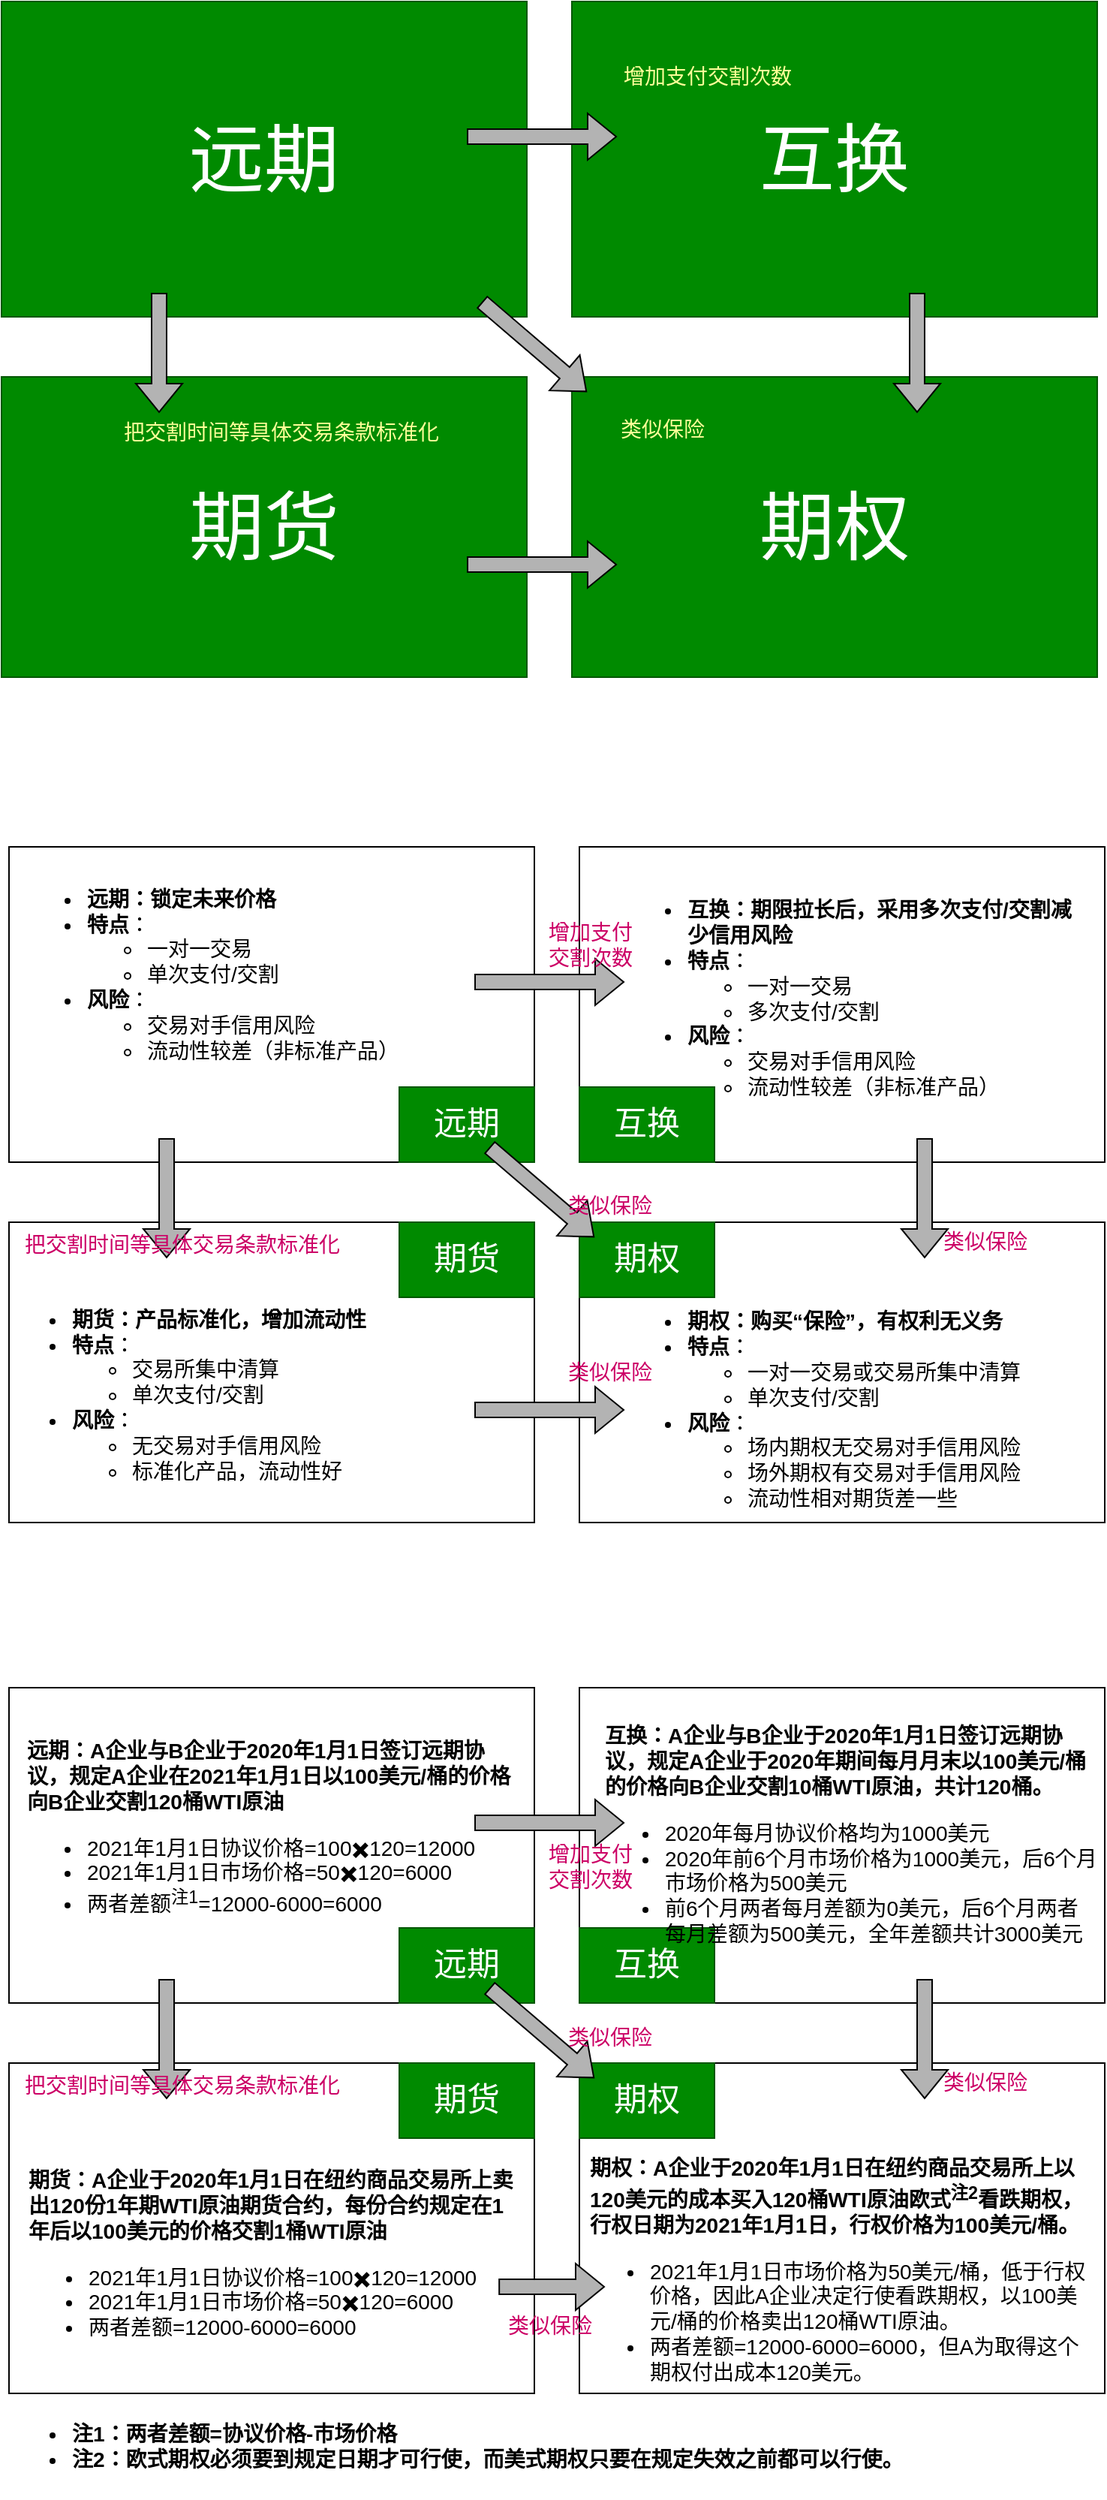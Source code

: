 <mxfile version="20.8.16" type="device"><diagram name="第 1 页" id="2WDbfk1DyFKjuh1685Jk"><mxGraphModel dx="907" dy="1472" grid="0" gridSize="10" guides="1" tooltips="1" connect="1" arrows="1" fold="1" page="0" pageScale="1" pageWidth="827" pageHeight="1169" math="0" shadow="0"><root><mxCell id="0"/><mxCell id="1" parent="0"/><mxCell id="rl89ZQVuZrnq-tbJCZBt-1" value="" style="rounded=0;whiteSpace=wrap;html=1;" parent="1" vertex="1"><mxGeometry x="70" y="80" width="350" height="210" as="geometry"/></mxCell><mxCell id="rl89ZQVuZrnq-tbJCZBt-5" value="远期" style="rounded=0;whiteSpace=wrap;html=1;fontSize=22;fillColor=#008a00;strokeColor=#005700;fontColor=#ffffff;" parent="1" vertex="1"><mxGeometry x="330" y="240" width="90" height="50" as="geometry"/></mxCell><mxCell id="rl89ZQVuZrnq-tbJCZBt-6" value="&lt;ul&gt;&lt;li&gt;&lt;b&gt;远期：锁定未来价格&lt;/b&gt;&lt;/li&gt;&lt;li&gt;&lt;b&gt;特点&lt;/b&gt;：&lt;/li&gt;&lt;ul&gt;&lt;li&gt;&lt;span style=&quot;background-color: initial;&quot;&gt;一对一交易&lt;/span&gt;&lt;/li&gt;&lt;li&gt;单次支付/交割&lt;/li&gt;&lt;/ul&gt;&lt;li&gt;&lt;b&gt;风险&lt;/b&gt;：&lt;/li&gt;&lt;ul&gt;&lt;li&gt;交易对手信用风险&lt;/li&gt;&lt;li&gt;流动性较差（非标准产品）&lt;/li&gt;&lt;/ul&gt;&lt;/ul&gt;&lt;blockquote style=&quot;margin: 0 0 0 40px; border: none; padding: 0px;&quot;&gt;&lt;/blockquote&gt;" style="text;strokeColor=none;fillColor=none;align=left;verticalAlign=middle;whiteSpace=wrap;rounded=0;fontSize=14;labelBackgroundColor=none;labelBorderColor=none;html=1;" parent="1" vertex="1"><mxGeometry x="80" y="90" width="260" height="150" as="geometry"/></mxCell><mxCell id="rl89ZQVuZrnq-tbJCZBt-7" value="" style="rounded=0;whiteSpace=wrap;html=1;" parent="1" vertex="1"><mxGeometry x="70" y="330" width="350" height="200" as="geometry"/></mxCell><mxCell id="rl89ZQVuZrnq-tbJCZBt-8" value="期货" style="rounded=0;whiteSpace=wrap;html=1;fontSize=22;fillColor=#008a00;strokeColor=#005700;fontColor=#ffffff;" parent="1" vertex="1"><mxGeometry x="330" y="330" width="90" height="50" as="geometry"/></mxCell><mxCell id="rl89ZQVuZrnq-tbJCZBt-9" value="&lt;ul&gt;&lt;li&gt;&lt;b&gt;期货：产品标准化，增加流动性&lt;/b&gt;&lt;/li&gt;&lt;li&gt;&lt;b&gt;特点&lt;/b&gt;：&lt;/li&gt;&lt;ul&gt;&lt;li&gt;&lt;span style=&quot;background-color: initial;&quot;&gt;交易所集中清算&lt;/span&gt;&lt;/li&gt;&lt;li&gt;单次支付/交割&lt;/li&gt;&lt;/ul&gt;&lt;li&gt;&lt;b&gt;风险&lt;/b&gt;：&lt;/li&gt;&lt;ul&gt;&lt;li&gt;无交易对手信用风险&lt;/li&gt;&lt;li&gt;标准化产品，流动性好&lt;/li&gt;&lt;/ul&gt;&lt;/ul&gt;&lt;blockquote style=&quot;margin: 0 0 0 40px; border: none; padding: 0px;&quot;&gt;&lt;/blockquote&gt;" style="text;strokeColor=none;fillColor=none;align=left;verticalAlign=middle;whiteSpace=wrap;rounded=0;fontSize=14;labelBackgroundColor=none;labelBorderColor=none;html=1;" parent="1" vertex="1"><mxGeometry x="70" y="370" width="260" height="150" as="geometry"/></mxCell><mxCell id="rl89ZQVuZrnq-tbJCZBt-10" value="" style="rounded=0;whiteSpace=wrap;html=1;" parent="1" vertex="1"><mxGeometry x="450" y="80" width="350" height="210" as="geometry"/></mxCell><mxCell id="rl89ZQVuZrnq-tbJCZBt-11" value="互换" style="rounded=0;whiteSpace=wrap;html=1;fontSize=22;fillColor=#008a00;strokeColor=#005700;fontColor=#ffffff;" parent="1" vertex="1"><mxGeometry x="450" y="240" width="90" height="50" as="geometry"/></mxCell><mxCell id="rl89ZQVuZrnq-tbJCZBt-12" value="&lt;ul&gt;&lt;li&gt;&lt;b&gt;互换：期限拉长后，采用多次支付/交割减少信用风险&lt;/b&gt;&lt;/li&gt;&lt;li&gt;&lt;b&gt;特点&lt;/b&gt;：&lt;/li&gt;&lt;ul&gt;&lt;li&gt;&lt;span style=&quot;background-color: initial;&quot;&gt;一对一交易&lt;/span&gt;&lt;/li&gt;&lt;li&gt;多次支付/交割&lt;/li&gt;&lt;/ul&gt;&lt;li&gt;&lt;b&gt;风险&lt;/b&gt;：&lt;/li&gt;&lt;ul&gt;&lt;li&gt;交易对手信用风险&lt;/li&gt;&lt;li&gt;流动性较差（非标准产品）&lt;/li&gt;&lt;/ul&gt;&lt;/ul&gt;&lt;blockquote style=&quot;margin: 0 0 0 40px; border: none; padding: 0px;&quot;&gt;&lt;/blockquote&gt;" style="text;strokeColor=none;fillColor=none;align=left;verticalAlign=middle;whiteSpace=wrap;rounded=0;fontSize=14;labelBackgroundColor=none;labelBorderColor=none;html=1;" parent="1" vertex="1"><mxGeometry x="480" y="106" width="300" height="150" as="geometry"/></mxCell><mxCell id="rl89ZQVuZrnq-tbJCZBt-13" value="" style="rounded=0;whiteSpace=wrap;html=1;" parent="1" vertex="1"><mxGeometry x="450" y="330" width="350" height="200" as="geometry"/></mxCell><mxCell id="rl89ZQVuZrnq-tbJCZBt-14" value="期权" style="rounded=0;whiteSpace=wrap;html=1;fontSize=22;fillColor=#008a00;strokeColor=#005700;fontColor=#ffffff;" parent="1" vertex="1"><mxGeometry x="450" y="330" width="90" height="50" as="geometry"/></mxCell><mxCell id="rl89ZQVuZrnq-tbJCZBt-15" value="&lt;ul&gt;&lt;li&gt;&lt;b&gt;期权：购买“保险”，有权利无义务&lt;/b&gt;&lt;/li&gt;&lt;li&gt;&lt;b&gt;特点&lt;/b&gt;：&lt;/li&gt;&lt;ul&gt;&lt;li&gt;&lt;span style=&quot;background-color: initial;&quot;&gt;一对一交易或交易所集中清算&lt;/span&gt;&lt;/li&gt;&lt;li&gt;单次支付/交割&lt;/li&gt;&lt;/ul&gt;&lt;li&gt;&lt;b&gt;风险&lt;/b&gt;：&lt;/li&gt;&lt;ul&gt;&lt;li&gt;场内期权无交易对手信用风险&lt;/li&gt;&lt;li&gt;场外期权有交易对手信用风险&lt;/li&gt;&lt;li&gt;流动性相对期货差一些&lt;/li&gt;&lt;/ul&gt;&lt;/ul&gt;&lt;blockquote style=&quot;margin: 0 0 0 40px; border: none; padding: 0px;&quot;&gt;&lt;/blockquote&gt;" style="text;strokeColor=none;fillColor=none;align=left;verticalAlign=middle;whiteSpace=wrap;rounded=0;fontSize=14;labelBackgroundColor=none;labelBorderColor=none;html=1;" parent="1" vertex="1"><mxGeometry x="480" y="380" width="300" height="150" as="geometry"/></mxCell><mxCell id="rl89ZQVuZrnq-tbJCZBt-16" value="" style="shape=flexArrow;endArrow=classic;html=1;rounded=0;fontSize=14;fillColor=#B3B3B3;fillStyle=auto;" parent="1" edge="1"><mxGeometry width="50" height="50" relative="1" as="geometry"><mxPoint x="380" y="170" as="sourcePoint"/><mxPoint x="480" y="170" as="targetPoint"/></mxGeometry></mxCell><mxCell id="rl89ZQVuZrnq-tbJCZBt-17" value="" style="shape=flexArrow;endArrow=classic;html=1;rounded=0;fontSize=14;fillColor=#B3B3B3;fillStyle=auto;entryX=0.111;entryY=0.2;entryDx=0;entryDy=0;entryPerimeter=0;" parent="1" target="rl89ZQVuZrnq-tbJCZBt-14" edge="1"><mxGeometry width="50" height="50" relative="1" as="geometry"><mxPoint x="390" y="280" as="sourcePoint"/><mxPoint x="490" y="280" as="targetPoint"/></mxGeometry></mxCell><mxCell id="rl89ZQVuZrnq-tbJCZBt-18" value="" style="shape=flexArrow;endArrow=classic;html=1;rounded=0;fontSize=14;fillColor=#B3B3B3;fillStyle=auto;entryX=0;entryY=0.5;entryDx=0;entryDy=0;" parent="1" target="rl89ZQVuZrnq-tbJCZBt-15" edge="1"><mxGeometry width="50" height="50" relative="1" as="geometry"><mxPoint x="380" y="455" as="sourcePoint"/><mxPoint x="450" y="510" as="targetPoint"/></mxGeometry></mxCell><mxCell id="rl89ZQVuZrnq-tbJCZBt-19" value="" style="shape=flexArrow;endArrow=classic;html=1;rounded=0;fontSize=14;fillColor=#B3B3B3;fillStyle=auto;entryX=0.3;entryY=0.1;entryDx=0;entryDy=0;entryPerimeter=0;" parent="1" edge="1"><mxGeometry width="50" height="50" relative="1" as="geometry"><mxPoint x="175.01" y="274" as="sourcePoint"/><mxPoint x="175" y="354" as="targetPoint"/></mxGeometry></mxCell><mxCell id="rl89ZQVuZrnq-tbJCZBt-20" value="" style="shape=flexArrow;endArrow=classic;html=1;rounded=0;fontSize=14;fillColor=#B3B3B3;fillStyle=auto;entryX=0.3;entryY=0.1;entryDx=0;entryDy=0;entryPerimeter=0;" parent="1" edge="1"><mxGeometry width="50" height="50" relative="1" as="geometry"><mxPoint x="680.01" y="274" as="sourcePoint"/><mxPoint x="680" y="354" as="targetPoint"/></mxGeometry></mxCell><mxCell id="rl89ZQVuZrnq-tbJCZBt-21" value="增加支付&lt;br&gt;交割次数" style="text;html=1;align=center;verticalAlign=middle;resizable=0;points=[];autosize=1;fontSize=14;fontColor=#CC0066;" parent="1" vertex="1"><mxGeometry x="420" y="122" width="74" height="46" as="geometry"/></mxCell><mxCell id="rl89ZQVuZrnq-tbJCZBt-22" value="类似保险" style="text;html=1;align=center;verticalAlign=middle;resizable=0;points=[];autosize=1;fontSize=14;fontColor=#CC0066;" parent="1" vertex="1"><mxGeometry x="430" y="304" width="80" height="30" as="geometry"/></mxCell><mxCell id="rl89ZQVuZrnq-tbJCZBt-23" value="类似保险" style="text;html=1;align=center;verticalAlign=middle;resizable=0;points=[];autosize=1;fontSize=14;fontColor=#CC0066;" parent="1" vertex="1"><mxGeometry x="430" y="415" width="80" height="30" as="geometry"/></mxCell><mxCell id="rl89ZQVuZrnq-tbJCZBt-24" value="类似保险" style="text;html=1;align=center;verticalAlign=middle;resizable=0;points=[];autosize=1;fontSize=14;fontColor=#CC0066;" parent="1" vertex="1"><mxGeometry x="680" y="328" width="80" height="30" as="geometry"/></mxCell><mxCell id="rl89ZQVuZrnq-tbJCZBt-26" value="把交割时间等具体交易条款标准化" style="text;html=1;align=center;verticalAlign=middle;resizable=0;points=[];autosize=1;fontSize=14;fontColor=#CC0066;" parent="1" vertex="1"><mxGeometry x="70" y="330" width="230" height="30" as="geometry"/></mxCell><mxCell id="rl89ZQVuZrnq-tbJCZBt-28" value="" style="rounded=0;whiteSpace=wrap;html=1;" parent="1" vertex="1"><mxGeometry x="70" y="640" width="350" height="210" as="geometry"/></mxCell><mxCell id="rl89ZQVuZrnq-tbJCZBt-29" value="远期" style="rounded=0;whiteSpace=wrap;html=1;fontSize=22;fillColor=#008a00;strokeColor=#005700;fontColor=#ffffff;" parent="1" vertex="1"><mxGeometry x="330" y="800" width="90" height="50" as="geometry"/></mxCell><mxCell id="rl89ZQVuZrnq-tbJCZBt-30" value="&lt;b style=&quot;background-color: initial;&quot;&gt;远期：A企业与B企业于2020年1月1日签订远期协议，规定A企业在2021年1月1日以100美元/桶的价格向B企业交割120桶WTI原油&lt;/b&gt;&lt;br&gt;&lt;ul&gt;&lt;li&gt;&lt;span style=&quot;background-color: initial;&quot;&gt;2021年1月1日协议价格=100✖️120=12000&lt;/span&gt;&lt;br&gt;&lt;/li&gt;&lt;li&gt;&lt;span style=&quot;background-color: initial;&quot;&gt;2021年1月1日市场价格=50✖️120=6000&lt;/span&gt;&lt;br&gt;&lt;/li&gt;&lt;li&gt;&lt;span style=&quot;background-color: initial;&quot;&gt;两者差额&lt;sup&gt;注1&lt;/sup&gt;=12000-6000=6000&lt;/span&gt;&lt;br&gt;&lt;/li&gt;&lt;/ul&gt;&lt;blockquote style=&quot;margin: 0 0 0 40px; border: none; padding: 0px;&quot;&gt;&lt;/blockquote&gt;" style="text;strokeColor=none;fillColor=none;align=left;verticalAlign=middle;whiteSpace=wrap;rounded=0;fontSize=14;labelBackgroundColor=none;labelBorderColor=none;html=1;" parent="1" vertex="1"><mxGeometry x="80" y="665" width="325" height="150" as="geometry"/></mxCell><mxCell id="rl89ZQVuZrnq-tbJCZBt-31" value="" style="rounded=0;whiteSpace=wrap;html=1;" parent="1" vertex="1"><mxGeometry x="70" y="890" width="350" height="220" as="geometry"/></mxCell><mxCell id="rl89ZQVuZrnq-tbJCZBt-32" value="期货" style="rounded=0;whiteSpace=wrap;html=1;fontSize=22;fillColor=#008a00;strokeColor=#005700;fontColor=#ffffff;" parent="1" vertex="1"><mxGeometry x="330" y="890" width="90" height="50" as="geometry"/></mxCell><mxCell id="rl89ZQVuZrnq-tbJCZBt-33" value="&lt;b style=&quot;background-color: initial;&quot;&gt;期货：A企业于2020年1月1日在纽约商品交易所上卖出120份1年期WTI原油期货合约，每份合约规定在1年后以100美元的价格交割1桶WTI原油&lt;/b&gt;&lt;br&gt;&lt;ul&gt;&lt;li&gt;&lt;span style=&quot;background-color: initial;&quot;&gt;2021年1月1日协议价格=100✖️120=12000&lt;/span&gt;&lt;br&gt;&lt;/li&gt;&lt;li&gt;&lt;span style=&quot;background-color: initial;&quot;&gt;2021年1月1日市场价格=50✖️120=6000&lt;/span&gt;&lt;br&gt;&lt;/li&gt;&lt;li&gt;&lt;span style=&quot;background-color: initial;&quot;&gt;两者差额=12000-6000=6000&lt;/span&gt;&lt;br&gt;&lt;/li&gt;&lt;/ul&gt;&lt;blockquote style=&quot;margin: 0 0 0 40px; border: none; padding: 0px;&quot;&gt;&lt;/blockquote&gt;" style="text;strokeColor=none;fillColor=none;align=left;verticalAlign=middle;whiteSpace=wrap;rounded=0;fontSize=14;labelBackgroundColor=none;labelBorderColor=none;html=1;" parent="1" vertex="1"><mxGeometry x="81.25" y="949" width="327.5" height="150" as="geometry"/></mxCell><mxCell id="rl89ZQVuZrnq-tbJCZBt-34" value="" style="rounded=0;whiteSpace=wrap;html=1;" parent="1" vertex="1"><mxGeometry x="450" y="640" width="350" height="210" as="geometry"/></mxCell><mxCell id="rl89ZQVuZrnq-tbJCZBt-35" value="互换" style="rounded=0;whiteSpace=wrap;html=1;fontSize=22;fillColor=#008a00;strokeColor=#005700;fontColor=#ffffff;" parent="1" vertex="1"><mxGeometry x="450" y="800" width="90" height="50" as="geometry"/></mxCell><mxCell id="rl89ZQVuZrnq-tbJCZBt-36" value="&lt;b style=&quot;background-color: initial;&quot;&gt;互换：A企业与B企业于2020年1月1日签订远期协议，规定A企业于2020年期间每月月末以100美元/桶的价格向B企业交割10桶WTI原油，共计120桶。&lt;/b&gt;&lt;br&gt;&lt;ul&gt;&lt;li&gt;&lt;span style=&quot;background-color: initial;&quot;&gt;2020年每月协议价格均为1000美元&lt;/span&gt;&lt;br&gt;&lt;/li&gt;&lt;li&gt;&lt;span style=&quot;background-color: initial;&quot;&gt;2020年前6个月市场价格为1000美元，后6个月市场价格为500美元&lt;/span&gt;&lt;br&gt;&lt;/li&gt;&lt;li&gt;&lt;span style=&quot;background-color: initial;&quot;&gt;前6个月两者每月差额为0美元，后6个月两者每月差额为500美元，全年差额共计3000美元&lt;/span&gt;&lt;br&gt;&lt;/li&gt;&lt;/ul&gt;&lt;blockquote style=&quot;margin: 0 0 0 40px; border: none; padding: 0px;&quot;&gt;&lt;/blockquote&gt;" style="text;strokeColor=none;fillColor=none;align=left;verticalAlign=middle;whiteSpace=wrap;rounded=0;fontSize=14;labelBackgroundColor=none;labelBorderColor=none;html=1;" parent="1" vertex="1"><mxGeometry x="465" y="670" width="330" height="150" as="geometry"/></mxCell><mxCell id="rl89ZQVuZrnq-tbJCZBt-37" value="" style="rounded=0;whiteSpace=wrap;html=1;" parent="1" vertex="1"><mxGeometry x="450" y="890" width="350" height="220" as="geometry"/></mxCell><mxCell id="rl89ZQVuZrnq-tbJCZBt-38" value="期权" style="rounded=0;whiteSpace=wrap;html=1;fontSize=22;fillColor=#008a00;strokeColor=#005700;fontColor=#ffffff;" parent="1" vertex="1"><mxGeometry x="450" y="890" width="90" height="50" as="geometry"/></mxCell><mxCell id="rl89ZQVuZrnq-tbJCZBt-39" value="&lt;b style=&quot;background-color: initial;&quot;&gt;期权：A企业于2020年1月1日在纽约商品交易所上以120美元的成本买入120桶WTI原油欧式&lt;sup&gt;注2&lt;/sup&gt;看跌期权，行权日期为2021年1月1日，行权价格为100美元/桶。&lt;/b&gt;&lt;br&gt;&lt;ul&gt;&lt;li&gt;&lt;span style=&quot;background-color: initial;&quot;&gt;2021年1月1日市场价格为50美元/桶，低于行权价格，因此A企业决定行使看跌期权，以100美元/桶的价格卖出120桶WTI原油。&lt;/span&gt;&lt;br&gt;&lt;/li&gt;&lt;li&gt;&lt;span style=&quot;background-color: initial;&quot;&gt;两者差额=12000-6000=6000，但A为取得这个期权付出成本120美元。&lt;/span&gt;&lt;br&gt;&lt;/li&gt;&lt;/ul&gt;&lt;blockquote style=&quot;margin: 0 0 0 40px; border: none; padding: 0px;&quot;&gt;&lt;/blockquote&gt;" style="text;strokeColor=none;fillColor=none;align=left;verticalAlign=middle;whiteSpace=wrap;rounded=0;fontSize=14;labelBackgroundColor=none;labelBorderColor=none;html=1;" parent="1" vertex="1"><mxGeometry x="455" y="960" width="340" height="150" as="geometry"/></mxCell><mxCell id="rl89ZQVuZrnq-tbJCZBt-40" value="" style="shape=flexArrow;endArrow=classic;html=1;rounded=0;fontSize=14;fillColor=#B3B3B3;fillStyle=auto;" parent="1" edge="1"><mxGeometry width="50" height="50" relative="1" as="geometry"><mxPoint x="380" y="730" as="sourcePoint"/><mxPoint x="480" y="730" as="targetPoint"/></mxGeometry></mxCell><mxCell id="rl89ZQVuZrnq-tbJCZBt-41" value="" style="shape=flexArrow;endArrow=classic;html=1;rounded=0;fontSize=14;fillColor=#B3B3B3;fillStyle=auto;entryX=0.111;entryY=0.2;entryDx=0;entryDy=0;entryPerimeter=0;" parent="1" target="rl89ZQVuZrnq-tbJCZBt-38" edge="1"><mxGeometry width="50" height="50" relative="1" as="geometry"><mxPoint x="390" y="840" as="sourcePoint"/><mxPoint x="490" y="840" as="targetPoint"/></mxGeometry></mxCell><mxCell id="rl89ZQVuZrnq-tbJCZBt-42" value="" style="shape=flexArrow;endArrow=classic;html=1;rounded=0;fontSize=14;fillColor=#B3B3B3;fillStyle=auto;exitX=0.94;exitY=0.607;exitDx=0;exitDy=0;exitPerimeter=0;" parent="1" edge="1"><mxGeometry width="50" height="50" relative="1" as="geometry"><mxPoint x="396.1" y="1039.05" as="sourcePoint"/><mxPoint x="467" y="1039" as="targetPoint"/></mxGeometry></mxCell><mxCell id="rl89ZQVuZrnq-tbJCZBt-43" value="" style="shape=flexArrow;endArrow=classic;html=1;rounded=0;fontSize=14;fillColor=#B3B3B3;fillStyle=auto;entryX=0.3;entryY=0.1;entryDx=0;entryDy=0;entryPerimeter=0;" parent="1" edge="1"><mxGeometry width="50" height="50" relative="1" as="geometry"><mxPoint x="175.01" y="834" as="sourcePoint"/><mxPoint x="175" y="914" as="targetPoint"/></mxGeometry></mxCell><mxCell id="rl89ZQVuZrnq-tbJCZBt-44" value="" style="shape=flexArrow;endArrow=classic;html=1;rounded=0;fontSize=14;fillColor=#B3B3B3;fillStyle=auto;entryX=0.3;entryY=0.1;entryDx=0;entryDy=0;entryPerimeter=0;" parent="1" edge="1"><mxGeometry width="50" height="50" relative="1" as="geometry"><mxPoint x="680.01" y="834" as="sourcePoint"/><mxPoint x="680" y="914" as="targetPoint"/></mxGeometry></mxCell><mxCell id="rl89ZQVuZrnq-tbJCZBt-45" value="增加支付&lt;br&gt;交割次数" style="text;html=1;align=center;verticalAlign=middle;resizable=0;points=[];autosize=1;fontSize=14;fontColor=#CC0066;" parent="1" vertex="1"><mxGeometry x="420" y="736" width="74" height="46" as="geometry"/></mxCell><mxCell id="rl89ZQVuZrnq-tbJCZBt-46" value="类似保险" style="text;html=1;align=center;verticalAlign=middle;resizable=0;points=[];autosize=1;fontSize=14;fontColor=#CC0066;" parent="1" vertex="1"><mxGeometry x="430" y="858" width="80" height="30" as="geometry"/></mxCell><mxCell id="rl89ZQVuZrnq-tbJCZBt-47" value="类似保险" style="text;html=1;align=center;verticalAlign=middle;resizable=0;points=[];autosize=1;fontSize=14;fontColor=#CC0066;" parent="1" vertex="1"><mxGeometry x="390" y="1050" width="80" height="30" as="geometry"/></mxCell><mxCell id="rl89ZQVuZrnq-tbJCZBt-48" value="类似保险" style="text;html=1;align=center;verticalAlign=middle;resizable=0;points=[];autosize=1;fontSize=14;fontColor=#CC0066;" parent="1" vertex="1"><mxGeometry x="680" y="888" width="80" height="30" as="geometry"/></mxCell><mxCell id="rl89ZQVuZrnq-tbJCZBt-49" value="把交割时间等具体交易条款标准化" style="text;html=1;align=center;verticalAlign=middle;resizable=0;points=[];autosize=1;fontSize=14;fontColor=#CC0066;" parent="1" vertex="1"><mxGeometry x="70" y="890" width="230" height="30" as="geometry"/></mxCell><mxCell id="rl89ZQVuZrnq-tbJCZBt-50" value="&lt;ul&gt;&lt;li&gt;&lt;b&gt;注1：两者差额=协议价格-市场价格&lt;/b&gt;&lt;/li&gt;&lt;li&gt;&lt;b style=&quot;background-color: initial;&quot;&gt;注2：欧式期权必须要到规定日期才可行使，而美式期权只要在规定失效之前都可以行使。&lt;/b&gt;&lt;/li&gt;&lt;/ul&gt;&lt;blockquote style=&quot;margin: 0 0 0 40px; border: none; padding: 0px;&quot;&gt;&lt;/blockquote&gt;" style="text;strokeColor=none;fillColor=none;align=left;verticalAlign=middle;whiteSpace=wrap;rounded=0;fontSize=14;labelBackgroundColor=none;labelBorderColor=none;html=1;" parent="1" vertex="1"><mxGeometry x="70" y="1110" width="630" height="70" as="geometry"/></mxCell><mxCell id="i9MfClRs-RukRqkpwjN9-1" value="远期" style="rounded=0;whiteSpace=wrap;html=1;fillColor=#008a00;fontColor=#ffffff;strokeColor=#005700;fontSize=50;" vertex="1" parent="1"><mxGeometry x="65" y="-483" width="350" height="210" as="geometry"/></mxCell><mxCell id="i9MfClRs-RukRqkpwjN9-4" value="期货" style="rounded=0;whiteSpace=wrap;html=1;fontSize=50;fillColor=#008a00;fontColor=#ffffff;strokeColor=#005700;" vertex="1" parent="1"><mxGeometry x="65" y="-233" width="350" height="200" as="geometry"/></mxCell><mxCell id="i9MfClRs-RukRqkpwjN9-7" value="互换" style="rounded=0;whiteSpace=wrap;html=1;fontSize=50;fillColor=#008a00;fontColor=#ffffff;strokeColor=#005700;" vertex="1" parent="1"><mxGeometry x="445" y="-483" width="350" height="210" as="geometry"/></mxCell><mxCell id="i9MfClRs-RukRqkpwjN9-10" value="期权" style="rounded=0;whiteSpace=wrap;html=1;fontSize=50;fillColor=#008a00;fontColor=#ffffff;strokeColor=#005700;" vertex="1" parent="1"><mxGeometry x="445" y="-233" width="350" height="200" as="geometry"/></mxCell><mxCell id="i9MfClRs-RukRqkpwjN9-13" value="" style="shape=flexArrow;endArrow=classic;html=1;rounded=0;fontSize=14;fillColor=#B3B3B3;fillStyle=auto;" edge="1" parent="1"><mxGeometry width="50" height="50" relative="1" as="geometry"><mxPoint x="375" y="-393" as="sourcePoint"/><mxPoint x="475" y="-393" as="targetPoint"/></mxGeometry></mxCell><mxCell id="i9MfClRs-RukRqkpwjN9-14" value="" style="shape=flexArrow;endArrow=classic;html=1;rounded=0;fontSize=14;fillColor=#B3B3B3;fillStyle=auto;entryX=0.111;entryY=0.2;entryDx=0;entryDy=0;entryPerimeter=0;" edge="1" parent="1"><mxGeometry width="50" height="50" relative="1" as="geometry"><mxPoint x="385" y="-283" as="sourcePoint"/><mxPoint x="454.99" y="-223" as="targetPoint"/></mxGeometry></mxCell><mxCell id="i9MfClRs-RukRqkpwjN9-15" value="" style="shape=flexArrow;endArrow=classic;html=1;rounded=0;fontSize=14;fillColor=#B3B3B3;fillStyle=auto;entryX=0;entryY=0.5;entryDx=0;entryDy=0;" edge="1" parent="1"><mxGeometry width="50" height="50" relative="1" as="geometry"><mxPoint x="375" y="-108" as="sourcePoint"/><mxPoint x="475" y="-108" as="targetPoint"/></mxGeometry></mxCell><mxCell id="i9MfClRs-RukRqkpwjN9-16" value="" style="shape=flexArrow;endArrow=classic;html=1;rounded=0;fontSize=14;fillColor=#B3B3B3;fillStyle=auto;entryX=0.3;entryY=0.1;entryDx=0;entryDy=0;entryPerimeter=0;" edge="1" parent="1"><mxGeometry width="50" height="50" relative="1" as="geometry"><mxPoint x="170.01" y="-289" as="sourcePoint"/><mxPoint x="170" y="-209" as="targetPoint"/></mxGeometry></mxCell><mxCell id="i9MfClRs-RukRqkpwjN9-17" value="" style="shape=flexArrow;endArrow=classic;html=1;rounded=0;fontSize=14;fillColor=#B3B3B3;fillStyle=auto;entryX=0.3;entryY=0.1;entryDx=0;entryDy=0;entryPerimeter=0;" edge="1" parent="1"><mxGeometry width="50" height="50" relative="1" as="geometry"><mxPoint x="675.01" y="-289" as="sourcePoint"/><mxPoint x="675" y="-209" as="targetPoint"/></mxGeometry></mxCell><mxCell id="i9MfClRs-RukRqkpwjN9-18" value="增加支付交割次数" style="text;html=1;align=center;verticalAlign=middle;resizable=0;points=[];autosize=1;fontSize=14;fontColor=#FFFF99;" vertex="1" parent="1"><mxGeometry x="470" y="-448" width="130" height="29" as="geometry"/></mxCell><mxCell id="i9MfClRs-RukRqkpwjN9-20" value="类似保险" style="text;html=1;align=center;verticalAlign=middle;resizable=0;points=[];autosize=1;fontSize=14;fontColor=#FFFF99;" vertex="1" parent="1"><mxGeometry x="465" y="-213" width="80" height="30" as="geometry"/></mxCell><mxCell id="i9MfClRs-RukRqkpwjN9-22" value="把交割时间等具体交易条款标准化" style="text;html=1;align=center;verticalAlign=middle;resizable=0;points=[];autosize=1;fontSize=14;fontColor=#FFFF99;" vertex="1" parent="1"><mxGeometry x="136" y="-211" width="230" height="30" as="geometry"/></mxCell></root></mxGraphModel></diagram></mxfile>